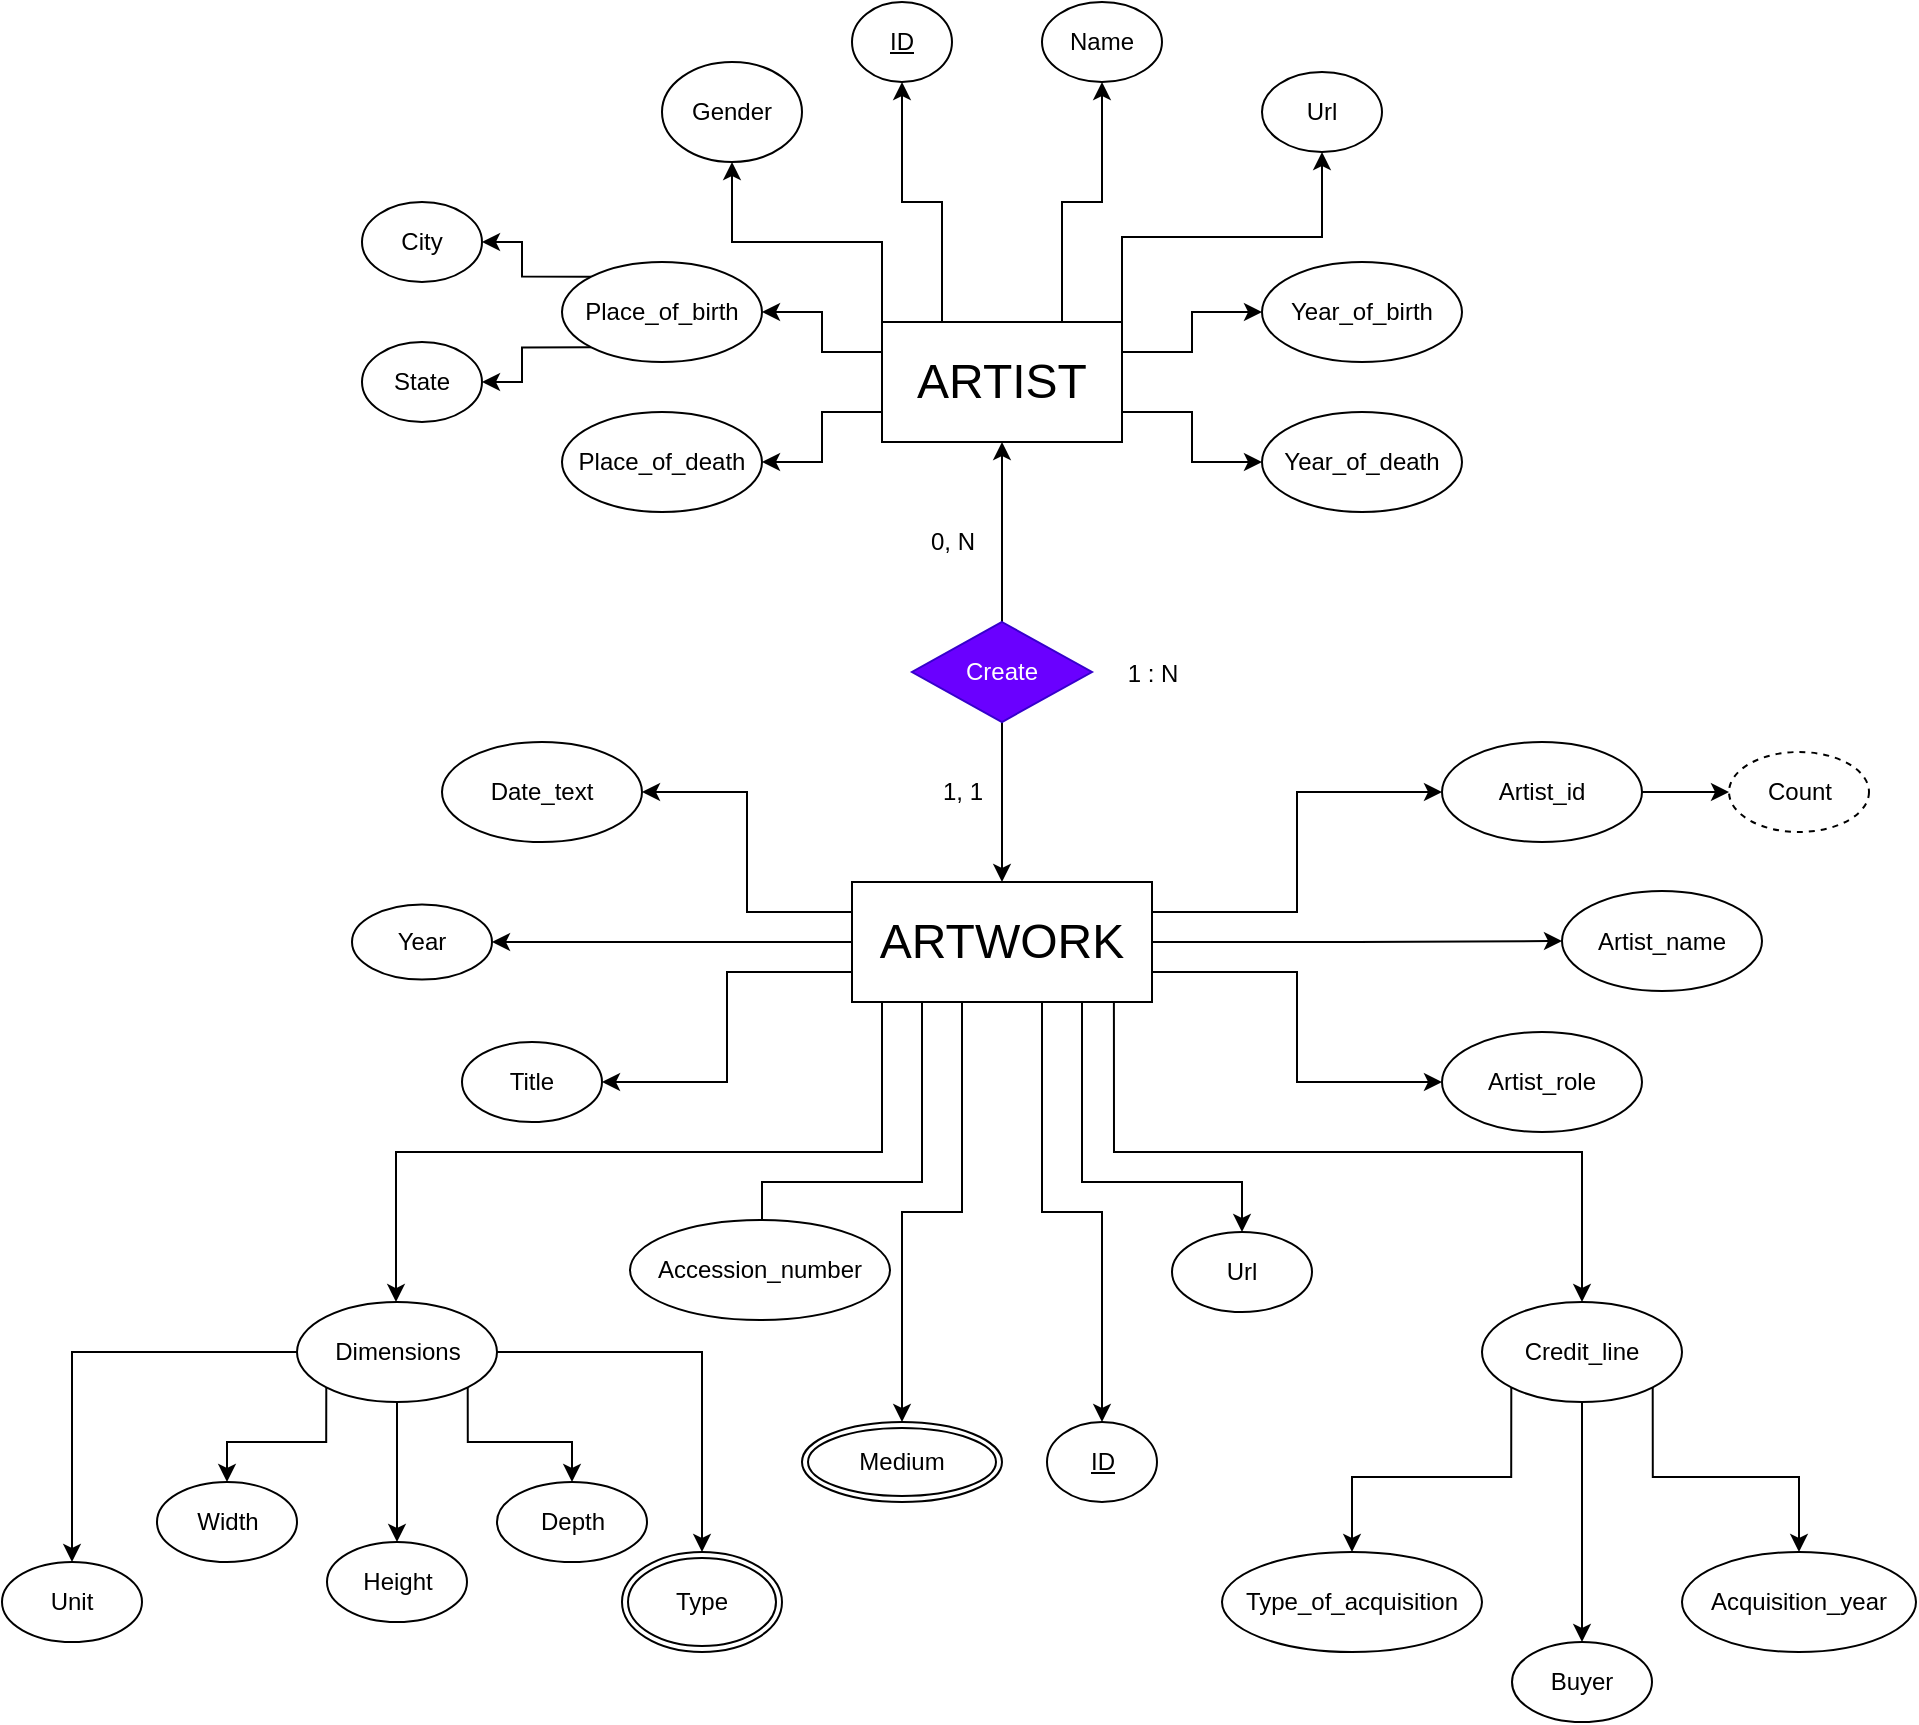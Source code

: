 <mxfile>
    <diagram name="Page-1" id="9igZDPfhPXJH46Dp4Xin">
        <mxGraphModel dx="1600" dy="865" grid="0" gridSize="10" guides="0" tooltips="1" connect="1" arrows="1" fold="1" page="0" pageScale="1" pageWidth="827" pageHeight="1169" math="0" shadow="0">
            <root>
                <mxCell id="0"/>
                <mxCell id="1" parent="0"/>
                <mxCell id="AcevdbCNkm1F3D4bHwnx-15" style="edgeStyle=orthogonalEdgeStyle;rounded=0;orthogonalLoop=1;jettySize=auto;html=1;exitX=1;exitY=0.25;exitDx=0;exitDy=0;entryX=0;entryY=0.5;entryDx=0;entryDy=0;" parent="1" source="AcevdbCNkm1F3D4bHwnx-1" target="AcevdbCNkm1F3D4bHwnx-3" edge="1">
                    <mxGeometry relative="1" as="geometry"/>
                </mxCell>
                <mxCell id="AcevdbCNkm1F3D4bHwnx-16" style="edgeStyle=orthogonalEdgeStyle;rounded=0;orthogonalLoop=1;jettySize=auto;html=1;exitX=1;exitY=0.75;exitDx=0;exitDy=0;" parent="1" source="AcevdbCNkm1F3D4bHwnx-1" target="AcevdbCNkm1F3D4bHwnx-4" edge="1">
                    <mxGeometry relative="1" as="geometry"/>
                </mxCell>
                <mxCell id="AcevdbCNkm1F3D4bHwnx-19" style="edgeStyle=orthogonalEdgeStyle;rounded=0;orthogonalLoop=1;jettySize=auto;html=1;exitX=0;exitY=0.25;exitDx=0;exitDy=0;entryX=1;entryY=0.5;entryDx=0;entryDy=0;" parent="1" source="AcevdbCNkm1F3D4bHwnx-1" target="AcevdbCNkm1F3D4bHwnx-17" edge="1">
                    <mxGeometry relative="1" as="geometry"/>
                </mxCell>
                <mxCell id="AcevdbCNkm1F3D4bHwnx-20" style="edgeStyle=orthogonalEdgeStyle;rounded=0;orthogonalLoop=1;jettySize=auto;html=1;exitX=0;exitY=0.75;exitDx=0;exitDy=0;entryX=1;entryY=0.5;entryDx=0;entryDy=0;" parent="1" source="AcevdbCNkm1F3D4bHwnx-1" target="AcevdbCNkm1F3D4bHwnx-18" edge="1">
                    <mxGeometry relative="1" as="geometry"/>
                </mxCell>
                <mxCell id="AcevdbCNkm1F3D4bHwnx-32" style="edgeStyle=orthogonalEdgeStyle;rounded=0;orthogonalLoop=1;jettySize=auto;html=1;exitX=0.75;exitY=0;exitDx=0;exitDy=0;entryX=0.5;entryY=1;entryDx=0;entryDy=0;" parent="1" source="AcevdbCNkm1F3D4bHwnx-1" target="AcevdbCNkm1F3D4bHwnx-6" edge="1">
                    <mxGeometry relative="1" as="geometry"/>
                </mxCell>
                <mxCell id="AcevdbCNkm1F3D4bHwnx-33" style="edgeStyle=orthogonalEdgeStyle;rounded=0;orthogonalLoop=1;jettySize=auto;html=1;exitX=0.25;exitY=0;exitDx=0;exitDy=0;" parent="1" source="AcevdbCNkm1F3D4bHwnx-1" target="AcevdbCNkm1F3D4bHwnx-2" edge="1">
                    <mxGeometry relative="1" as="geometry"/>
                </mxCell>
                <mxCell id="AcevdbCNkm1F3D4bHwnx-34" style="edgeStyle=orthogonalEdgeStyle;rounded=0;orthogonalLoop=1;jettySize=auto;html=1;exitX=0;exitY=0;exitDx=0;exitDy=0;" parent="1" source="AcevdbCNkm1F3D4bHwnx-1" target="AcevdbCNkm1F3D4bHwnx-14" edge="1">
                    <mxGeometry relative="1" as="geometry"/>
                </mxCell>
                <mxCell id="AcevdbCNkm1F3D4bHwnx-35" style="edgeStyle=orthogonalEdgeStyle;rounded=0;orthogonalLoop=1;jettySize=auto;html=1;exitX=1;exitY=0;exitDx=0;exitDy=0;entryX=0.5;entryY=1;entryDx=0;entryDy=0;" parent="1" source="AcevdbCNkm1F3D4bHwnx-1" target="AcevdbCNkm1F3D4bHwnx-5" edge="1">
                    <mxGeometry relative="1" as="geometry"/>
                </mxCell>
                <mxCell id="AcevdbCNkm1F3D4bHwnx-1" value="ARTIST" style="whiteSpace=wrap;html=1;fontSize=24;" parent="1" vertex="1">
                    <mxGeometry x="300" y="300" width="120" height="60" as="geometry"/>
                </mxCell>
                <mxCell id="AcevdbCNkm1F3D4bHwnx-2" value="&lt;u&gt;ID&lt;/u&gt;" style="ellipse;whiteSpace=wrap;html=1;" parent="1" vertex="1">
                    <mxGeometry x="285" y="140" width="50" height="40" as="geometry"/>
                </mxCell>
                <mxCell id="AcevdbCNkm1F3D4bHwnx-3" value="Year_of_birth" style="ellipse;whiteSpace=wrap;html=1;" parent="1" vertex="1">
                    <mxGeometry x="490" y="270" width="100" height="50" as="geometry"/>
                </mxCell>
                <mxCell id="AcevdbCNkm1F3D4bHwnx-4" value="Year_of_death" style="ellipse;whiteSpace=wrap;html=1;" parent="1" vertex="1">
                    <mxGeometry x="490" y="345" width="100" height="50" as="geometry"/>
                </mxCell>
                <mxCell id="AcevdbCNkm1F3D4bHwnx-5" value="Url" style="ellipse;whiteSpace=wrap;html=1;" parent="1" vertex="1">
                    <mxGeometry x="490" y="175" width="60" height="40" as="geometry"/>
                </mxCell>
                <mxCell id="AcevdbCNkm1F3D4bHwnx-6" value="Name" style="ellipse;whiteSpace=wrap;html=1;" parent="1" vertex="1">
                    <mxGeometry x="380" y="140" width="60" height="40" as="geometry"/>
                </mxCell>
                <mxCell id="AcevdbCNkm1F3D4bHwnx-14" value="Gender" style="ellipse;whiteSpace=wrap;html=1;" parent="1" vertex="1">
                    <mxGeometry x="190" y="170" width="70" height="50" as="geometry"/>
                </mxCell>
                <mxCell id="AcevdbCNkm1F3D4bHwnx-24" style="edgeStyle=orthogonalEdgeStyle;rounded=0;orthogonalLoop=1;jettySize=auto;html=1;exitX=0;exitY=0;exitDx=0;exitDy=0;entryX=1;entryY=0.5;entryDx=0;entryDy=0;" parent="1" source="AcevdbCNkm1F3D4bHwnx-17" target="AcevdbCNkm1F3D4bHwnx-22" edge="1">
                    <mxGeometry relative="1" as="geometry"/>
                </mxCell>
                <mxCell id="AcevdbCNkm1F3D4bHwnx-25" style="edgeStyle=orthogonalEdgeStyle;rounded=0;orthogonalLoop=1;jettySize=auto;html=1;exitX=0;exitY=1;exitDx=0;exitDy=0;entryX=1;entryY=0.5;entryDx=0;entryDy=0;" parent="1" source="AcevdbCNkm1F3D4bHwnx-17" target="AcevdbCNkm1F3D4bHwnx-21" edge="1">
                    <mxGeometry relative="1" as="geometry"/>
                </mxCell>
                <mxCell id="AcevdbCNkm1F3D4bHwnx-17" value="Place_of_birth" style="ellipse;whiteSpace=wrap;html=1;" parent="1" vertex="1">
                    <mxGeometry x="140" y="270" width="100" height="50" as="geometry"/>
                </mxCell>
                <mxCell id="AcevdbCNkm1F3D4bHwnx-18" value="Place_of_death" style="ellipse;whiteSpace=wrap;html=1;" parent="1" vertex="1">
                    <mxGeometry x="140" y="345" width="100" height="50" as="geometry"/>
                </mxCell>
                <mxCell id="AcevdbCNkm1F3D4bHwnx-21" value="State" style="ellipse;whiteSpace=wrap;html=1;" parent="1" vertex="1">
                    <mxGeometry x="40" y="310" width="60" height="40" as="geometry"/>
                </mxCell>
                <mxCell id="AcevdbCNkm1F3D4bHwnx-22" value="City" style="ellipse;whiteSpace=wrap;html=1;" parent="1" vertex="1">
                    <mxGeometry x="40" y="240" width="60" height="40" as="geometry"/>
                </mxCell>
                <mxCell id="AcevdbCNkm1F3D4bHwnx-61" style="edgeStyle=orthogonalEdgeStyle;rounded=0;orthogonalLoop=1;jettySize=auto;html=1;exitX=0;exitY=0.25;exitDx=0;exitDy=0;entryX=1;entryY=0.5;entryDx=0;entryDy=0;" parent="1" source="AcevdbCNkm1F3D4bHwnx-29" target="AcevdbCNkm1F3D4bHwnx-38" edge="1">
                    <mxGeometry relative="1" as="geometry"/>
                </mxCell>
                <mxCell id="AcevdbCNkm1F3D4bHwnx-63" style="edgeStyle=orthogonalEdgeStyle;rounded=0;orthogonalLoop=1;jettySize=auto;html=1;exitX=0;exitY=0.75;exitDx=0;exitDy=0;entryX=1;entryY=0.5;entryDx=0;entryDy=0;" parent="1" source="AcevdbCNkm1F3D4bHwnx-29" target="AcevdbCNkm1F3D4bHwnx-45" edge="1">
                    <mxGeometry relative="1" as="geometry"/>
                </mxCell>
                <mxCell id="AcevdbCNkm1F3D4bHwnx-64" style="edgeStyle=orthogonalEdgeStyle;rounded=0;orthogonalLoop=1;jettySize=auto;html=1;exitX=0.25;exitY=1;exitDx=0;exitDy=0;" parent="1" source="AcevdbCNkm1F3D4bHwnx-29" target="AcevdbCNkm1F3D4bHwnx-56" edge="1">
                    <mxGeometry relative="1" as="geometry">
                        <Array as="points">
                            <mxPoint x="300" y="640"/>
                            <mxPoint x="300" y="715"/>
                            <mxPoint x="57" y="715"/>
                        </Array>
                    </mxGeometry>
                </mxCell>
                <mxCell id="AcevdbCNkm1F3D4bHwnx-74" style="edgeStyle=orthogonalEdgeStyle;rounded=0;orthogonalLoop=1;jettySize=auto;html=1;exitX=0;exitY=0.5;exitDx=0;exitDy=0;entryX=1;entryY=0.5;entryDx=0;entryDy=0;" parent="1" source="AcevdbCNkm1F3D4bHwnx-29" target="AcevdbCNkm1F3D4bHwnx-51" edge="1">
                    <mxGeometry relative="1" as="geometry"/>
                </mxCell>
                <mxCell id="AcevdbCNkm1F3D4bHwnx-75" style="edgeStyle=orthogonalEdgeStyle;rounded=0;orthogonalLoop=1;jettySize=auto;html=1;exitX=1;exitY=0.5;exitDx=0;exitDy=0;entryX=0;entryY=0.5;entryDx=0;entryDy=0;" parent="1" source="AcevdbCNkm1F3D4bHwnx-29" target="AcevdbCNkm1F3D4bHwnx-57" edge="1">
                    <mxGeometry relative="1" as="geometry"/>
                </mxCell>
                <mxCell id="AcevdbCNkm1F3D4bHwnx-77" style="edgeStyle=orthogonalEdgeStyle;rounded=0;orthogonalLoop=1;jettySize=auto;html=1;exitX=1;exitY=0.25;exitDx=0;exitDy=0;entryX=0;entryY=0.5;entryDx=0;entryDy=0;" parent="1" source="AcevdbCNkm1F3D4bHwnx-29" target="AcevdbCNkm1F3D4bHwnx-54" edge="1">
                    <mxGeometry relative="1" as="geometry"/>
                </mxCell>
                <mxCell id="AcevdbCNkm1F3D4bHwnx-78" style="edgeStyle=orthogonalEdgeStyle;rounded=0;orthogonalLoop=1;jettySize=auto;html=1;exitX=1;exitY=0.75;exitDx=0;exitDy=0;entryX=0;entryY=0.5;entryDx=0;entryDy=0;" parent="1" source="AcevdbCNkm1F3D4bHwnx-29" target="AcevdbCNkm1F3D4bHwnx-42" edge="1">
                    <mxGeometry relative="1" as="geometry"/>
                </mxCell>
                <mxCell id="AcevdbCNkm1F3D4bHwnx-95" style="edgeStyle=orthogonalEdgeStyle;rounded=0;orthogonalLoop=1;jettySize=auto;html=1;entryX=0.5;entryY=0;entryDx=0;entryDy=0;" parent="1" source="AcevdbCNkm1F3D4bHwnx-29" target="AcevdbCNkm1F3D4bHwnx-58" edge="1">
                    <mxGeometry relative="1" as="geometry">
                        <Array as="points">
                            <mxPoint x="320" y="730"/>
                            <mxPoint x="240" y="730"/>
                            <mxPoint x="240" y="750"/>
                        </Array>
                    </mxGeometry>
                </mxCell>
                <mxCell id="AcevdbCNkm1F3D4bHwnx-96" style="edgeStyle=orthogonalEdgeStyle;rounded=0;orthogonalLoop=1;jettySize=auto;html=1;" parent="1" source="AcevdbCNkm1F3D4bHwnx-29" target="AcevdbCNkm1F3D4bHwnx-59" edge="1">
                    <mxGeometry relative="1" as="geometry">
                        <Array as="points">
                            <mxPoint x="400" y="730"/>
                            <mxPoint x="480" y="730"/>
                        </Array>
                    </mxGeometry>
                </mxCell>
                <mxCell id="AcevdbCNkm1F3D4bHwnx-97" style="edgeStyle=orthogonalEdgeStyle;rounded=0;orthogonalLoop=1;jettySize=auto;html=1;entryX=0.5;entryY=0;entryDx=0;entryDy=0;" parent="1" source="AcevdbCNkm1F3D4bHwnx-29" target="AcevdbCNkm1F3D4bHwnx-88" edge="1">
                    <mxGeometry relative="1" as="geometry">
                        <Array as="points">
                            <mxPoint x="340" y="745"/>
                            <mxPoint x="310" y="745"/>
                        </Array>
                    </mxGeometry>
                </mxCell>
                <mxCell id="AcevdbCNkm1F3D4bHwnx-98" style="edgeStyle=orthogonalEdgeStyle;rounded=0;orthogonalLoop=1;jettySize=auto;html=1;exitX=0.5;exitY=1;exitDx=0;exitDy=0;entryX=0.5;entryY=0;entryDx=0;entryDy=0;" parent="1" source="AcevdbCNkm1F3D4bHwnx-29" target="AcevdbCNkm1F3D4bHwnx-47" edge="1">
                    <mxGeometry relative="1" as="geometry">
                        <Array as="points">
                            <mxPoint x="380" y="640"/>
                            <mxPoint x="380" y="745"/>
                            <mxPoint x="410" y="745"/>
                        </Array>
                    </mxGeometry>
                </mxCell>
                <mxCell id="AcevdbCNkm1F3D4bHwnx-99" style="edgeStyle=orthogonalEdgeStyle;rounded=0;orthogonalLoop=1;jettySize=auto;html=1;exitX=0.873;exitY=0.981;exitDx=0;exitDy=0;entryX=0.5;entryY=0;entryDx=0;entryDy=0;exitPerimeter=0;" parent="1" source="AcevdbCNkm1F3D4bHwnx-29" target="AcevdbCNkm1F3D4bHwnx-46" edge="1">
                    <mxGeometry relative="1" as="geometry">
                        <Array as="points">
                            <mxPoint x="416" y="715"/>
                            <mxPoint x="650" y="715"/>
                        </Array>
                    </mxGeometry>
                </mxCell>
                <mxCell id="AcevdbCNkm1F3D4bHwnx-29" value="ARTWORK" style="whiteSpace=wrap;html=1;fontSize=24;" parent="1" vertex="1">
                    <mxGeometry x="285" y="580" width="150" height="60" as="geometry"/>
                </mxCell>
                <mxCell id="AcevdbCNkm1F3D4bHwnx-36" style="edgeStyle=orthogonalEdgeStyle;rounded=0;orthogonalLoop=1;jettySize=auto;html=1;" parent="1" source="AcevdbCNkm1F3D4bHwnx-30" target="AcevdbCNkm1F3D4bHwnx-1" edge="1">
                    <mxGeometry relative="1" as="geometry"/>
                </mxCell>
                <mxCell id="AcevdbCNkm1F3D4bHwnx-37" style="edgeStyle=orthogonalEdgeStyle;rounded=0;orthogonalLoop=1;jettySize=auto;html=1;exitX=0.5;exitY=1;exitDx=0;exitDy=0;" parent="1" source="AcevdbCNkm1F3D4bHwnx-30" target="AcevdbCNkm1F3D4bHwnx-29" edge="1">
                    <mxGeometry relative="1" as="geometry"/>
                </mxCell>
                <mxCell id="AcevdbCNkm1F3D4bHwnx-30" value="Create" style="rhombus;whiteSpace=wrap;html=1;fillColor=#6a00ff;fontColor=#ffffff;strokeColor=#3700CC;" parent="1" vertex="1">
                    <mxGeometry x="315" y="450" width="90" height="50" as="geometry"/>
                </mxCell>
                <mxCell id="AcevdbCNkm1F3D4bHwnx-38" value="Date_text" style="ellipse;whiteSpace=wrap;html=1;" parent="1" vertex="1">
                    <mxGeometry x="80" y="510" width="100" height="50" as="geometry"/>
                </mxCell>
                <mxCell id="AcevdbCNkm1F3D4bHwnx-41" value="Type_of_acquisition" style="ellipse;whiteSpace=wrap;html=1;" parent="1" vertex="1">
                    <mxGeometry x="470" y="915" width="130" height="50" as="geometry"/>
                </mxCell>
                <mxCell id="AcevdbCNkm1F3D4bHwnx-42" value="Artist_role" style="ellipse;whiteSpace=wrap;html=1;" parent="1" vertex="1">
                    <mxGeometry x="580" y="655" width="100" height="50" as="geometry"/>
                </mxCell>
                <mxCell id="AcevdbCNkm1F3D4bHwnx-43" value="Acquisition_year" style="ellipse;whiteSpace=wrap;html=1;" parent="1" vertex="1">
                    <mxGeometry x="700" y="915" width="117" height="50" as="geometry"/>
                </mxCell>
                <mxCell id="AcevdbCNkm1F3D4bHwnx-45" value="Title" style="ellipse;whiteSpace=wrap;html=1;" parent="1" vertex="1">
                    <mxGeometry x="90" y="660" width="70" height="40" as="geometry"/>
                </mxCell>
                <mxCell id="AcevdbCNkm1F3D4bHwnx-81" style="edgeStyle=orthogonalEdgeStyle;rounded=0;orthogonalLoop=1;jettySize=auto;html=1;exitX=0;exitY=1;exitDx=0;exitDy=0;entryX=0.5;entryY=0;entryDx=0;entryDy=0;" parent="1" source="AcevdbCNkm1F3D4bHwnx-46" target="AcevdbCNkm1F3D4bHwnx-41" edge="1">
                    <mxGeometry relative="1" as="geometry"/>
                </mxCell>
                <mxCell id="AcevdbCNkm1F3D4bHwnx-82" style="edgeStyle=orthogonalEdgeStyle;rounded=0;orthogonalLoop=1;jettySize=auto;html=1;exitX=0.5;exitY=1;exitDx=0;exitDy=0;" parent="1" source="AcevdbCNkm1F3D4bHwnx-46" target="AcevdbCNkm1F3D4bHwnx-53" edge="1">
                    <mxGeometry relative="1" as="geometry"/>
                </mxCell>
                <mxCell id="AcevdbCNkm1F3D4bHwnx-83" style="edgeStyle=orthogonalEdgeStyle;rounded=0;orthogonalLoop=1;jettySize=auto;html=1;exitX=1;exitY=1;exitDx=0;exitDy=0;entryX=0.5;entryY=0;entryDx=0;entryDy=0;" parent="1" source="AcevdbCNkm1F3D4bHwnx-46" target="AcevdbCNkm1F3D4bHwnx-43" edge="1">
                    <mxGeometry relative="1" as="geometry"/>
                </mxCell>
                <mxCell id="AcevdbCNkm1F3D4bHwnx-46" value="Credit_line" style="ellipse;whiteSpace=wrap;html=1;" parent="1" vertex="1">
                    <mxGeometry x="600" y="790" width="100" height="50" as="geometry"/>
                </mxCell>
                <mxCell id="AcevdbCNkm1F3D4bHwnx-47" value="&lt;u&gt;ID&lt;/u&gt;" style="ellipse;whiteSpace=wrap;html=1;" parent="1" vertex="1">
                    <mxGeometry x="382.5" y="850" width="55" height="40" as="geometry"/>
                </mxCell>
                <mxCell id="AcevdbCNkm1F3D4bHwnx-48" value="Height" style="ellipse;whiteSpace=wrap;html=1;" parent="1" vertex="1">
                    <mxGeometry x="22.5" y="910" width="70" height="40" as="geometry"/>
                </mxCell>
                <mxCell id="AcevdbCNkm1F3D4bHwnx-50" value="Width" style="ellipse;whiteSpace=wrap;html=1;" parent="1" vertex="1">
                    <mxGeometry x="-62.5" y="880" width="70" height="40" as="geometry"/>
                </mxCell>
                <mxCell id="AcevdbCNkm1F3D4bHwnx-51" value="Year" style="ellipse;whiteSpace=wrap;html=1;" parent="1" vertex="1">
                    <mxGeometry x="35" y="591.25" width="70" height="37.5" as="geometry"/>
                </mxCell>
                <mxCell id="AcevdbCNkm1F3D4bHwnx-52" value="Unit" style="ellipse;whiteSpace=wrap;html=1;" parent="1" vertex="1">
                    <mxGeometry x="-140" y="920" width="70" height="40" as="geometry"/>
                </mxCell>
                <mxCell id="AcevdbCNkm1F3D4bHwnx-53" value="Buyer" style="ellipse;whiteSpace=wrap;html=1;" parent="1" vertex="1">
                    <mxGeometry x="615" y="960" width="70" height="40" as="geometry"/>
                </mxCell>
                <mxCell id="AcevdbCNkm1F3D4bHwnx-102" style="edgeStyle=orthogonalEdgeStyle;rounded=0;orthogonalLoop=1;jettySize=auto;html=1;exitX=1;exitY=0.5;exitDx=0;exitDy=0;entryX=0;entryY=0.5;entryDx=0;entryDy=0;" parent="1" source="AcevdbCNkm1F3D4bHwnx-54" target="AcevdbCNkm1F3D4bHwnx-101" edge="1">
                    <mxGeometry relative="1" as="geometry"/>
                </mxCell>
                <mxCell id="AcevdbCNkm1F3D4bHwnx-54" value="Artist_id" style="ellipse;whiteSpace=wrap;html=1;" parent="1" vertex="1">
                    <mxGeometry x="580" y="510" width="100" height="50" as="geometry"/>
                </mxCell>
                <mxCell id="AcevdbCNkm1F3D4bHwnx-55" value="Depth" style="ellipse;whiteSpace=wrap;html=1;" parent="1" vertex="1">
                    <mxGeometry x="107.5" y="880" width="75" height="40" as="geometry"/>
                </mxCell>
                <mxCell id="AcevdbCNkm1F3D4bHwnx-65" style="edgeStyle=orthogonalEdgeStyle;rounded=0;orthogonalLoop=1;jettySize=auto;html=1;exitX=0;exitY=1;exitDx=0;exitDy=0;entryX=0.5;entryY=0;entryDx=0;entryDy=0;" parent="1" source="AcevdbCNkm1F3D4bHwnx-56" target="AcevdbCNkm1F3D4bHwnx-50" edge="1">
                    <mxGeometry relative="1" as="geometry"/>
                </mxCell>
                <mxCell id="AcevdbCNkm1F3D4bHwnx-66" style="edgeStyle=orthogonalEdgeStyle;rounded=0;orthogonalLoop=1;jettySize=auto;html=1;exitX=0.5;exitY=1;exitDx=0;exitDy=0;entryX=0.5;entryY=0;entryDx=0;entryDy=0;" parent="1" source="AcevdbCNkm1F3D4bHwnx-56" target="AcevdbCNkm1F3D4bHwnx-48" edge="1">
                    <mxGeometry relative="1" as="geometry"/>
                </mxCell>
                <mxCell id="AcevdbCNkm1F3D4bHwnx-67" style="edgeStyle=orthogonalEdgeStyle;rounded=0;orthogonalLoop=1;jettySize=auto;html=1;exitX=1;exitY=1;exitDx=0;exitDy=0;entryX=0.5;entryY=0;entryDx=0;entryDy=0;" parent="1" source="AcevdbCNkm1F3D4bHwnx-56" target="AcevdbCNkm1F3D4bHwnx-55" edge="1">
                    <mxGeometry relative="1" as="geometry"/>
                </mxCell>
                <mxCell id="AcevdbCNkm1F3D4bHwnx-72" style="edgeStyle=orthogonalEdgeStyle;rounded=0;orthogonalLoop=1;jettySize=auto;html=1;exitX=0;exitY=0.5;exitDx=0;exitDy=0;" parent="1" source="AcevdbCNkm1F3D4bHwnx-56" target="AcevdbCNkm1F3D4bHwnx-52" edge="1">
                    <mxGeometry relative="1" as="geometry"/>
                </mxCell>
                <mxCell id="AcevdbCNkm1F3D4bHwnx-84" style="edgeStyle=orthogonalEdgeStyle;rounded=0;orthogonalLoop=1;jettySize=auto;html=1;exitX=1;exitY=0.5;exitDx=0;exitDy=0;" parent="1" source="AcevdbCNkm1F3D4bHwnx-56" target="AcevdbCNkm1F3D4bHwnx-70" edge="1">
                    <mxGeometry relative="1" as="geometry"/>
                </mxCell>
                <mxCell id="AcevdbCNkm1F3D4bHwnx-56" value="Dimensions" style="ellipse;whiteSpace=wrap;html=1;" parent="1" vertex="1">
                    <mxGeometry x="7.5" y="790" width="100" height="50" as="geometry"/>
                </mxCell>
                <mxCell id="AcevdbCNkm1F3D4bHwnx-57" value="Artist_name" style="ellipse;whiteSpace=wrap;html=1;" parent="1" vertex="1">
                    <mxGeometry x="640" y="584.5" width="100" height="50" as="geometry"/>
                </mxCell>
                <mxCell id="AcevdbCNkm1F3D4bHwnx-58" value="Accession_number" style="ellipse;whiteSpace=wrap;html=1;" parent="1" vertex="1">
                    <mxGeometry x="174" y="749" width="130" height="50" as="geometry"/>
                </mxCell>
                <mxCell id="AcevdbCNkm1F3D4bHwnx-59" value="Url" style="ellipse;whiteSpace=wrap;html=1;" parent="1" vertex="1">
                    <mxGeometry x="445" y="755" width="70" height="40" as="geometry"/>
                </mxCell>
                <mxCell id="AcevdbCNkm1F3D4bHwnx-70" value="Type" style="ellipse;shape=doubleEllipse;margin=3;whiteSpace=wrap;html=1;align=center;" parent="1" vertex="1">
                    <mxGeometry x="170" y="915" width="80" height="50" as="geometry"/>
                </mxCell>
                <mxCell id="AcevdbCNkm1F3D4bHwnx-88" value="Medium" style="ellipse;shape=doubleEllipse;margin=3;whiteSpace=wrap;html=1;align=center;" parent="1" vertex="1">
                    <mxGeometry x="260" y="850" width="100" height="40" as="geometry"/>
                </mxCell>
                <mxCell id="AcevdbCNkm1F3D4bHwnx-101" value="Count" style="ellipse;whiteSpace=wrap;html=1;align=center;dashed=1;" parent="1" vertex="1">
                    <mxGeometry x="723.5" y="515" width="70" height="40" as="geometry"/>
                </mxCell>
                <mxCell id="AcevdbCNkm1F3D4bHwnx-103" value="0, N" style="text;html=1;align=center;verticalAlign=middle;resizable=0;points=[];autosize=1;strokeColor=none;fillColor=none;" parent="1" vertex="1">
                    <mxGeometry x="315" y="397" width="40" height="26" as="geometry"/>
                </mxCell>
                <mxCell id="AcevdbCNkm1F3D4bHwnx-104" value="1, 1" style="text;html=1;align=center;verticalAlign=middle;resizable=0;points=[];autosize=1;strokeColor=none;fillColor=none;" parent="1" vertex="1">
                    <mxGeometry x="321" y="522" width="38" height="26" as="geometry"/>
                </mxCell>
                <mxCell id="AcevdbCNkm1F3D4bHwnx-107" value="1 : N" style="text;html=1;align=center;verticalAlign=middle;resizable=0;points=[];autosize=1;strokeColor=none;fillColor=none;" parent="1" vertex="1">
                    <mxGeometry x="413" y="463" width="43" height="26" as="geometry"/>
                </mxCell>
            </root>
        </mxGraphModel>
    </diagram>
</mxfile>